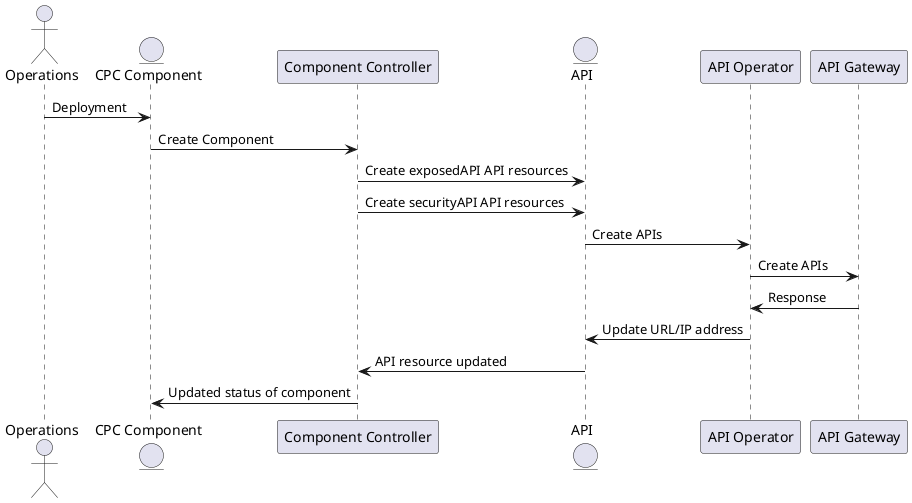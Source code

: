 @startuml
actor Operations
entity "CPC Component"
participant "Component Controller"
entity API
participant "API Operator"
participant "API Gateway"


Operations->"CPC Component": Deployment
"CPC Component"->"Component Controller":Create Component
"Component Controller"->API:Create exposedAPI API resources
"Component Controller"->API:Create securityAPI API resources
API->"API Operator":Create APIs
"API Operator"->"API Gateway": Create APIs
"API Gateway"->"API Operator": Response
"API Operator"->API: Update URL/IP address
API->"Component Controller": API resource updated
"Component Controller"->"CPC Component": Updated status of component
@enduml
